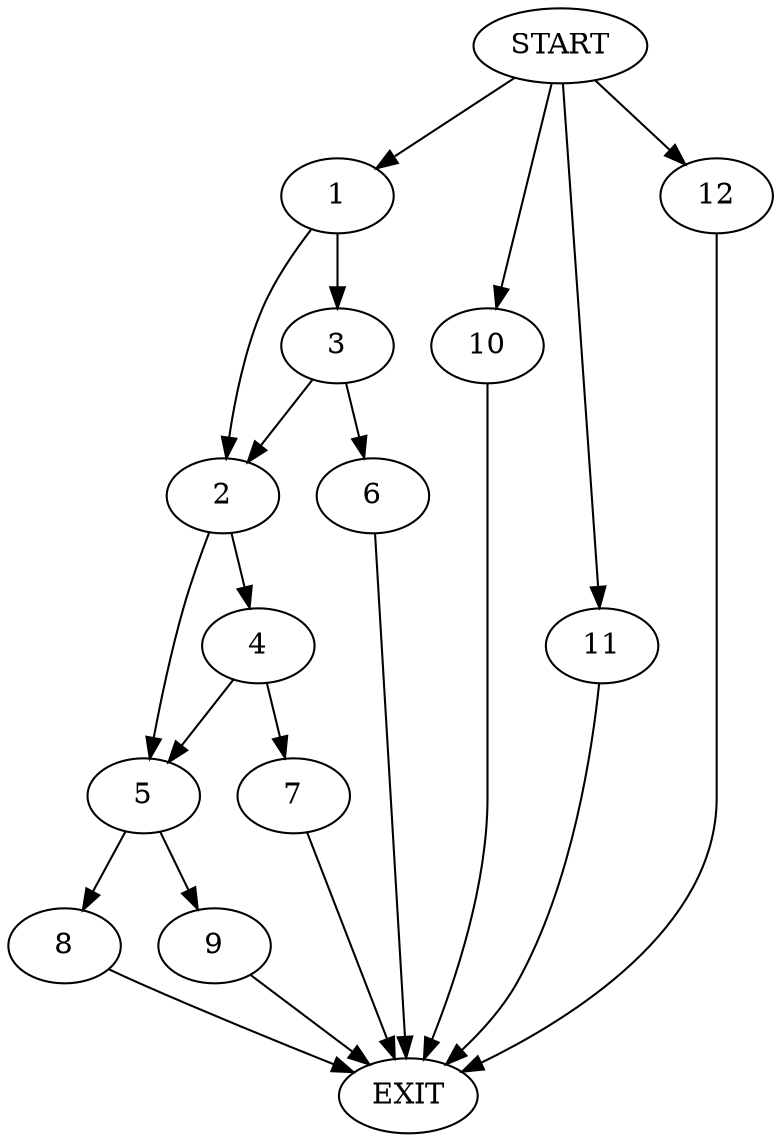 digraph {
0 [label="START"]
13 [label="EXIT"]
0 -> 1
1 -> 2
1 -> 3
2 -> 4
2 -> 5
3 -> 6
3 -> 2
6 -> 13
4 -> 7
4 -> 5
5 -> 8
5 -> 9
7 -> 13
9 -> 13
8 -> 13
0 -> 10
10 -> 13
0 -> 11
11 -> 13
0 -> 12
12 -> 13
}
